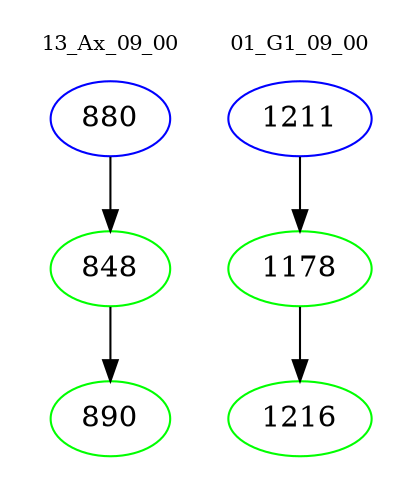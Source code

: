 digraph{
subgraph cluster_0 {
color = white
label = "13_Ax_09_00";
fontsize=10;
T0_880 [label="880", color="blue"]
T0_880 -> T0_848 [color="black"]
T0_848 [label="848", color="green"]
T0_848 -> T0_890 [color="black"]
T0_890 [label="890", color="green"]
}
subgraph cluster_1 {
color = white
label = "01_G1_09_00";
fontsize=10;
T1_1211 [label="1211", color="blue"]
T1_1211 -> T1_1178 [color="black"]
T1_1178 [label="1178", color="green"]
T1_1178 -> T1_1216 [color="black"]
T1_1216 [label="1216", color="green"]
}
}
